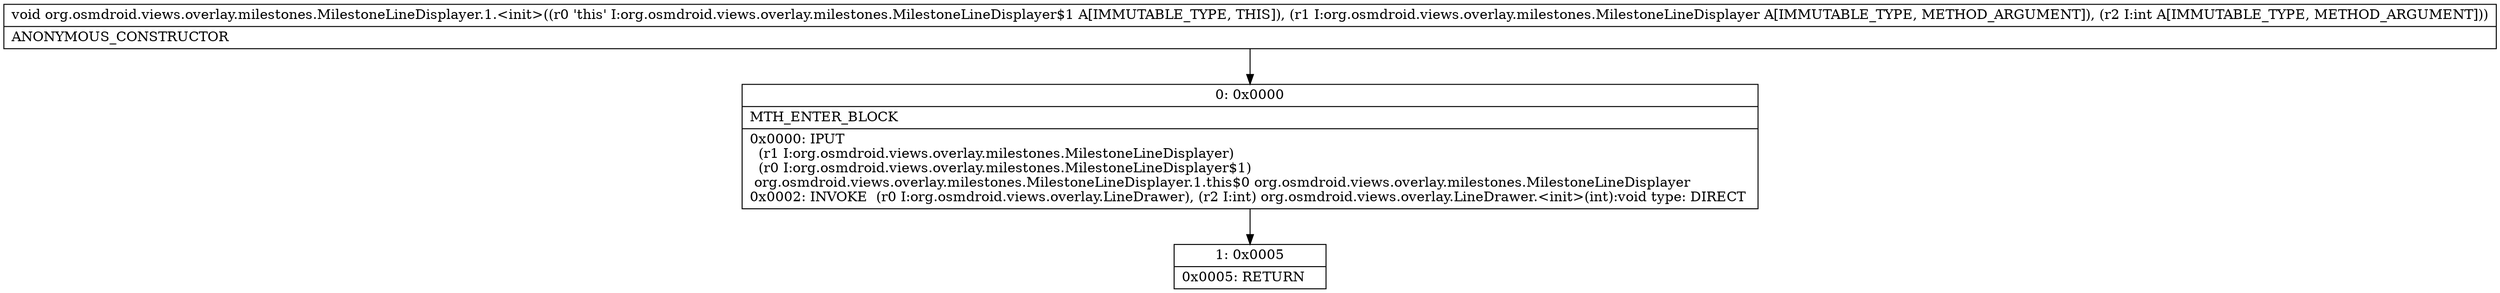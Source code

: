 digraph "CFG fororg.osmdroid.views.overlay.milestones.MilestoneLineDisplayer.1.\<init\>(Lorg\/osmdroid\/views\/overlay\/milestones\/MilestoneLineDisplayer;I)V" {
Node_0 [shape=record,label="{0\:\ 0x0000|MTH_ENTER_BLOCK\l|0x0000: IPUT  \l  (r1 I:org.osmdroid.views.overlay.milestones.MilestoneLineDisplayer)\l  (r0 I:org.osmdroid.views.overlay.milestones.MilestoneLineDisplayer$1)\l org.osmdroid.views.overlay.milestones.MilestoneLineDisplayer.1.this$0 org.osmdroid.views.overlay.milestones.MilestoneLineDisplayer \l0x0002: INVOKE  (r0 I:org.osmdroid.views.overlay.LineDrawer), (r2 I:int) org.osmdroid.views.overlay.LineDrawer.\<init\>(int):void type: DIRECT \l}"];
Node_1 [shape=record,label="{1\:\ 0x0005|0x0005: RETURN   \l}"];
MethodNode[shape=record,label="{void org.osmdroid.views.overlay.milestones.MilestoneLineDisplayer.1.\<init\>((r0 'this' I:org.osmdroid.views.overlay.milestones.MilestoneLineDisplayer$1 A[IMMUTABLE_TYPE, THIS]), (r1 I:org.osmdroid.views.overlay.milestones.MilestoneLineDisplayer A[IMMUTABLE_TYPE, METHOD_ARGUMENT]), (r2 I:int A[IMMUTABLE_TYPE, METHOD_ARGUMENT]))  | ANONYMOUS_CONSTRUCTOR\l}"];
MethodNode -> Node_0;
Node_0 -> Node_1;
}

